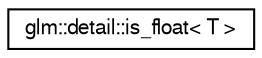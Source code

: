 digraph "Graphical Class Hierarchy"
{
  edge [fontname="FreeSans",fontsize="10",labelfontname="FreeSans",labelfontsize="10"];
  node [fontname="FreeSans",fontsize="10",shape=record];
  rankdir="LR";
  Node1 [label="glm::detail::is_float\< T \>",height=0.2,width=0.4,color="black", fillcolor="white", style="filled",URL="$dd/d77/structglm_1_1detail_1_1is__float.html"];
}
